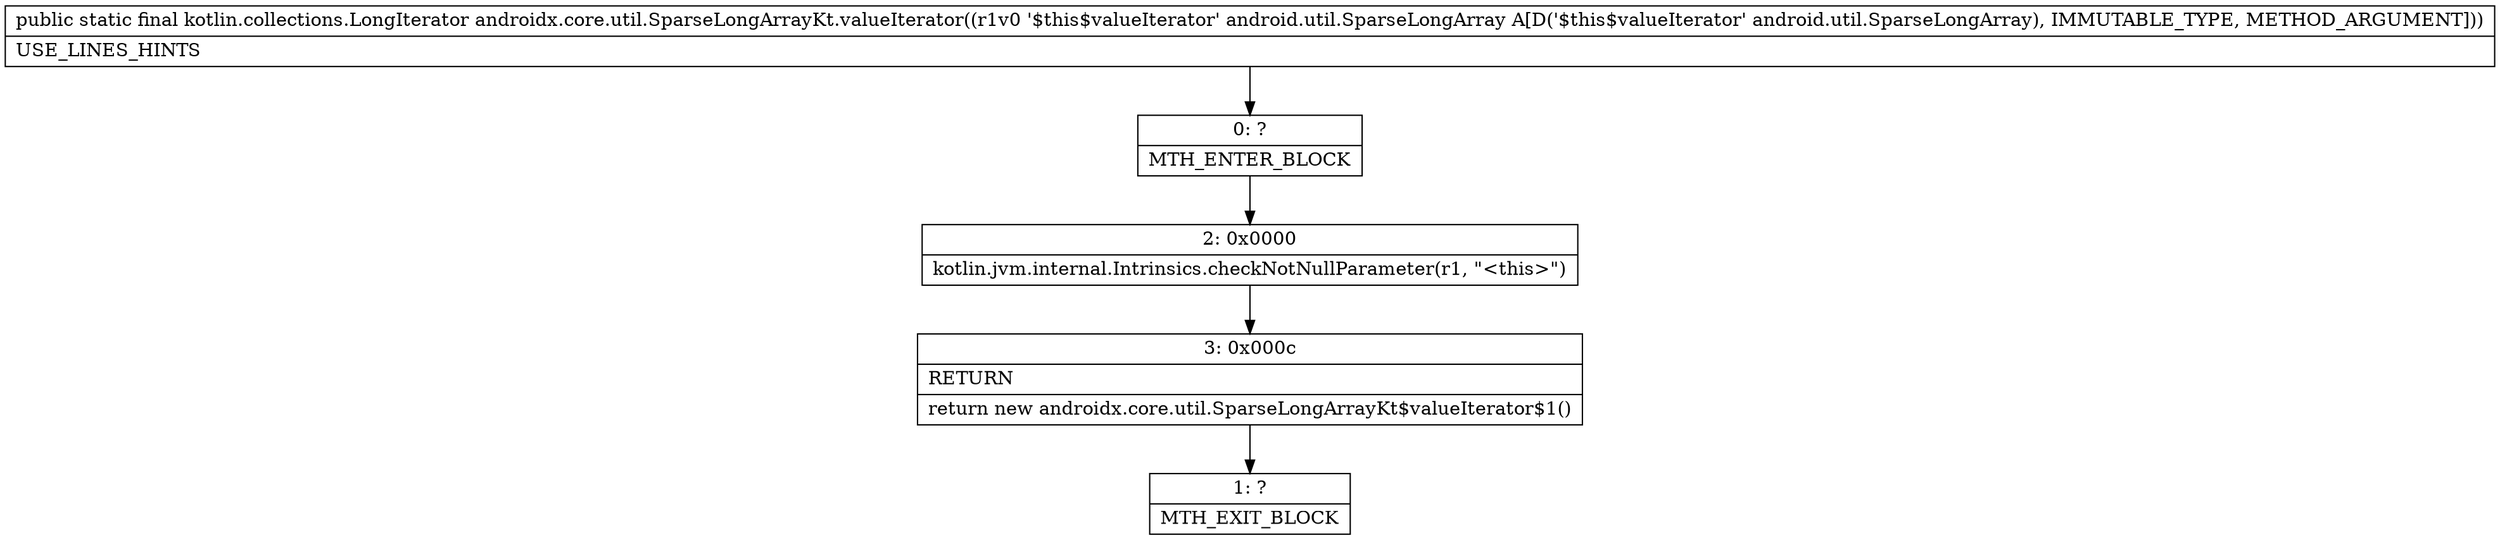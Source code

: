 digraph "CFG forandroidx.core.util.SparseLongArrayKt.valueIterator(Landroid\/util\/SparseLongArray;)Lkotlin\/collections\/LongIterator;" {
Node_0 [shape=record,label="{0\:\ ?|MTH_ENTER_BLOCK\l}"];
Node_2 [shape=record,label="{2\:\ 0x0000|kotlin.jvm.internal.Intrinsics.checkNotNullParameter(r1, \"\<this\>\")\l}"];
Node_3 [shape=record,label="{3\:\ 0x000c|RETURN\l|return new androidx.core.util.SparseLongArrayKt$valueIterator$1()\l}"];
Node_1 [shape=record,label="{1\:\ ?|MTH_EXIT_BLOCK\l}"];
MethodNode[shape=record,label="{public static final kotlin.collections.LongIterator androidx.core.util.SparseLongArrayKt.valueIterator((r1v0 '$this$valueIterator' android.util.SparseLongArray A[D('$this$valueIterator' android.util.SparseLongArray), IMMUTABLE_TYPE, METHOD_ARGUMENT]))  | USE_LINES_HINTS\l}"];
MethodNode -> Node_0;Node_0 -> Node_2;
Node_2 -> Node_3;
Node_3 -> Node_1;
}

